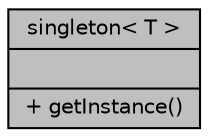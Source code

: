 digraph "singleton&lt; T &gt;"
{
 // LATEX_PDF_SIZE
  edge [fontname="Helvetica",fontsize="10",labelfontname="Helvetica",labelfontsize="10"];
  node [fontname="Helvetica",fontsize="10",shape=record];
  Node1 [label="{singleton\< T \>\n||+ getInstance()\l}",height=0.2,width=0.4,color="black", fillcolor="grey75", style="filled", fontcolor="black",tooltip="A templated class that uses the singleton design pattern to provide one instance of any specified cla..."];
}
